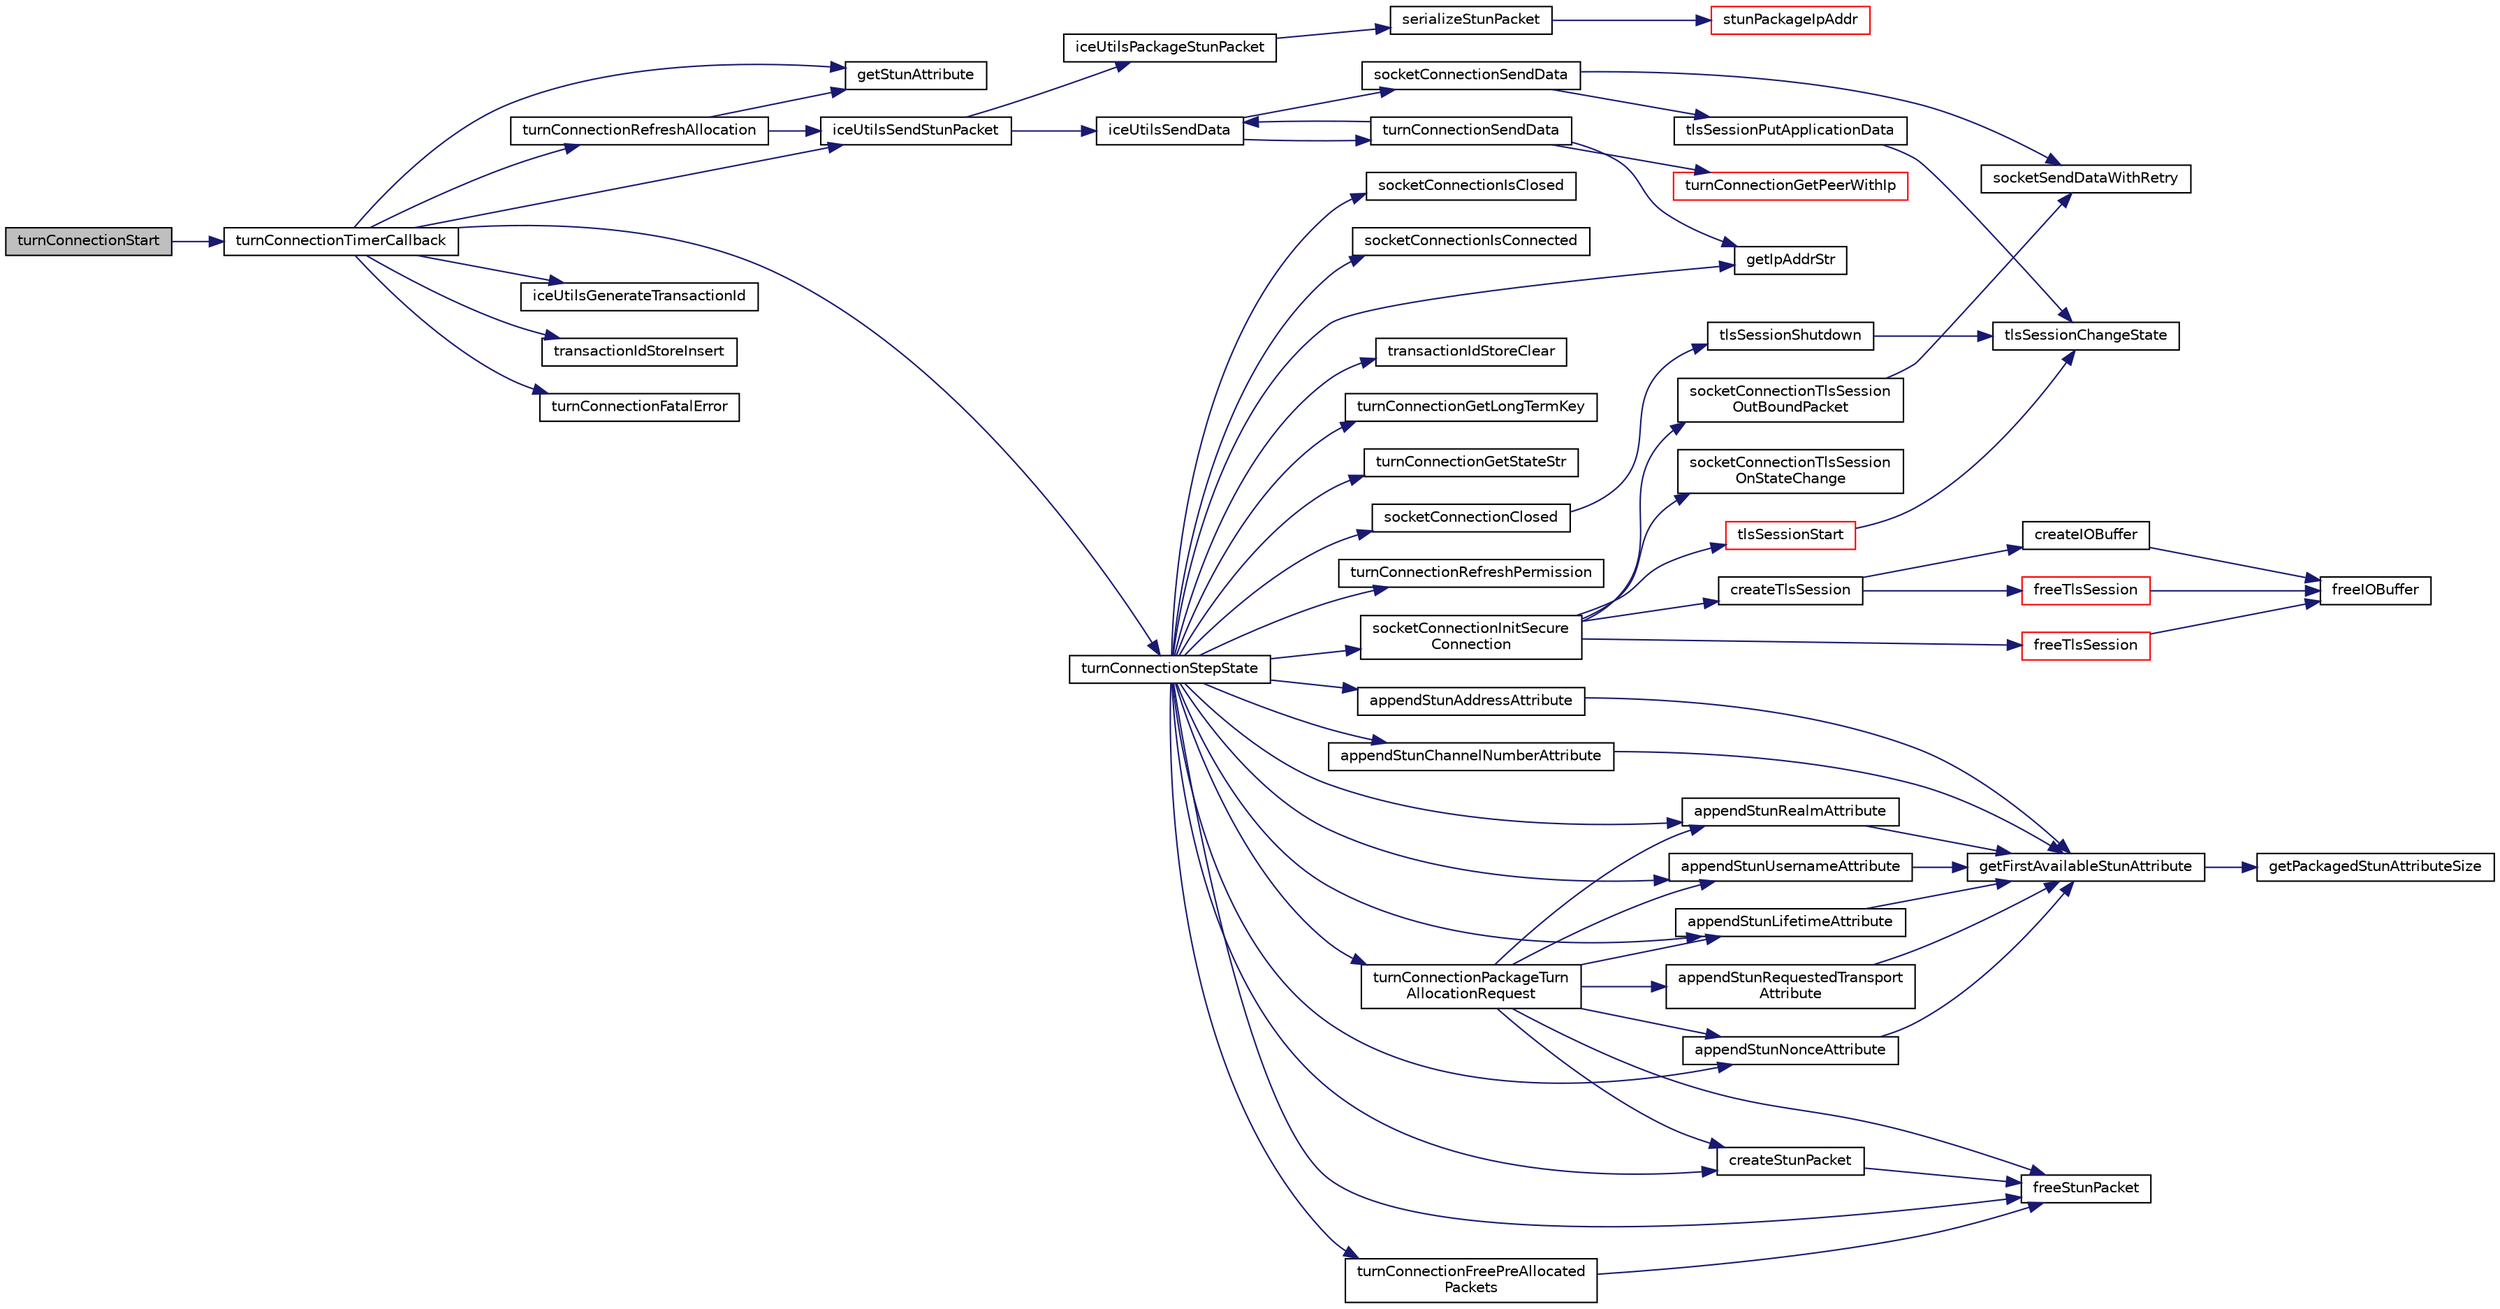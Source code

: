 digraph "turnConnectionStart"
{
 // LATEX_PDF_SIZE
  edge [fontname="Helvetica",fontsize="10",labelfontname="Helvetica",labelfontsize="10"];
  node [fontname="Helvetica",fontsize="10",shape=record];
  rankdir="LR";
  Node1 [label="turnConnectionStart",height=0.2,width=0.4,color="black", fillcolor="grey75", style="filled", fontcolor="black",tooltip=" "];
  Node1 -> Node2 [color="midnightblue",fontsize="10",style="solid",fontname="Helvetica"];
  Node2 [label="turnConnectionTimerCallback",height=0.2,width=0.4,color="black", fillcolor="white", style="filled",URL="$TurnConnection_8c.html#af01ecc35132ec796882b5cfca6c25e0c",tooltip=" "];
  Node2 -> Node3 [color="midnightblue",fontsize="10",style="solid",fontname="Helvetica"];
  Node3 [label="getStunAttribute",height=0.2,width=0.4,color="black", fillcolor="white", style="filled",URL="$Stun_8c.html#a248e137a0c4fac05726e2182c0c1f383",tooltip=" "];
  Node2 -> Node4 [color="midnightblue",fontsize="10",style="solid",fontname="Helvetica"];
  Node4 [label="iceUtilsGenerateTransactionId",height=0.2,width=0.4,color="black", fillcolor="white", style="filled",URL="$IceUtils_8c.html#a89ee133f24fad86858f66674cde36103",tooltip=" "];
  Node2 -> Node5 [color="midnightblue",fontsize="10",style="solid",fontname="Helvetica"];
  Node5 [label="iceUtilsSendStunPacket",height=0.2,width=0.4,color="black", fillcolor="white", style="filled",URL="$IceUtils_8c.html#a163008ed55dd5e46e25737a89d5beabb",tooltip=" "];
  Node5 -> Node6 [color="midnightblue",fontsize="10",style="solid",fontname="Helvetica"];
  Node6 [label="iceUtilsPackageStunPacket",height=0.2,width=0.4,color="black", fillcolor="white", style="filled",URL="$IceUtils_8c.html#a05a5f1ea3d3d4e73bdb4298e75f56d15",tooltip=" "];
  Node6 -> Node7 [color="midnightblue",fontsize="10",style="solid",fontname="Helvetica"];
  Node7 [label="serializeStunPacket",height=0.2,width=0.4,color="black", fillcolor="white", style="filled",URL="$Stun_8c.html#a343599eb21e2e725f465200f72c476d8",tooltip=" "];
  Node7 -> Node8 [color="midnightblue",fontsize="10",style="solid",fontname="Helvetica"];
  Node8 [label="stunPackageIpAddr",height=0.2,width=0.4,color="red", fillcolor="white", style="filled",URL="$Stun_8c.html#a0ff5d54538a4e80eca46314552a3e993",tooltip=" "];
  Node5 -> Node10 [color="midnightblue",fontsize="10",style="solid",fontname="Helvetica"];
  Node10 [label="iceUtilsSendData",height=0.2,width=0.4,color="black", fillcolor="white", style="filled",URL="$IceUtils_8c.html#abffd2f385a91e5840b12912df46777d4",tooltip=" "];
  Node10 -> Node11 [color="midnightblue",fontsize="10",style="solid",fontname="Helvetica"];
  Node11 [label="socketConnectionSendData",height=0.2,width=0.4,color="black", fillcolor="white", style="filled",URL="$SocketConnection_8c.html#abbba4e0cf8c625191e47489fca04d9b7",tooltip=" "];
  Node11 -> Node12 [color="midnightblue",fontsize="10",style="solid",fontname="Helvetica"];
  Node12 [label="socketSendDataWithRetry",height=0.2,width=0.4,color="black", fillcolor="white", style="filled",URL="$SocketConnection_8c.html#a731488b5d3008cdfe4ba64b9ab1ec891",tooltip=" "];
  Node11 -> Node13 [color="midnightblue",fontsize="10",style="solid",fontname="Helvetica"];
  Node13 [label="tlsSessionPutApplicationData",height=0.2,width=0.4,color="black", fillcolor="white", style="filled",URL="$Tls_8h.html#ad7b4cabf02bfbbc2d36e3abe4163fff2",tooltip=" "];
  Node13 -> Node14 [color="midnightblue",fontsize="10",style="solid",fontname="Helvetica"];
  Node14 [label="tlsSessionChangeState",height=0.2,width=0.4,color="black", fillcolor="white", style="filled",URL="$Tls_8c.html#a7dbb041b5b15c6784e9f57a09a08d467",tooltip=" "];
  Node10 -> Node15 [color="midnightblue",fontsize="10",style="solid",fontname="Helvetica"];
  Node15 [label="turnConnectionSendData",height=0.2,width=0.4,color="black", fillcolor="white", style="filled",URL="$TurnConnection_8c.html#a0d996d98abef81b2f6c54be480ef7ea1",tooltip=" "];
  Node15 -> Node16 [color="midnightblue",fontsize="10",style="solid",fontname="Helvetica"];
  Node16 [label="getIpAddrStr",height=0.2,width=0.4,color="black", fillcolor="white", style="filled",URL="$Network_8c.html#afaa547109e09c5a34437553b7258e818",tooltip=" "];
  Node15 -> Node10 [color="midnightblue",fontsize="10",style="solid",fontname="Helvetica"];
  Node15 -> Node17 [color="midnightblue",fontsize="10",style="solid",fontname="Helvetica"];
  Node17 [label="turnConnectionGetPeerWithIp",height=0.2,width=0.4,color="red", fillcolor="white", style="filled",URL="$TurnConnection_8c.html#a9554f30fbafbccca935277837ee1b2dc",tooltip=" "];
  Node2 -> Node19 [color="midnightblue",fontsize="10",style="solid",fontname="Helvetica"];
  Node19 [label="transactionIdStoreInsert",height=0.2,width=0.4,color="black", fillcolor="white", style="filled",URL="$IceUtils_8c.html#acfc63004cbbadc9fa89e311798da9ab6",tooltip=" "];
  Node2 -> Node20 [color="midnightblue",fontsize="10",style="solid",fontname="Helvetica"];
  Node20 [label="turnConnectionFatalError",height=0.2,width=0.4,color="black", fillcolor="white", style="filled",URL="$TurnConnection_8c.html#af4341add5387bdfe56b1916ed0d9fed1",tooltip=" "];
  Node2 -> Node21 [color="midnightblue",fontsize="10",style="solid",fontname="Helvetica"];
  Node21 [label="turnConnectionRefreshAllocation",height=0.2,width=0.4,color="black", fillcolor="white", style="filled",URL="$TurnConnection_8c.html#a46459e6ac66501521c9160b1fcdf6d84",tooltip=" "];
  Node21 -> Node3 [color="midnightblue",fontsize="10",style="solid",fontname="Helvetica"];
  Node21 -> Node5 [color="midnightblue",fontsize="10",style="solid",fontname="Helvetica"];
  Node2 -> Node22 [color="midnightblue",fontsize="10",style="solid",fontname="Helvetica"];
  Node22 [label="turnConnectionStepState",height=0.2,width=0.4,color="black", fillcolor="white", style="filled",URL="$TurnConnection_8c.html#ae091e90d262a8b35996555dbc4f0d7d9",tooltip=" "];
  Node22 -> Node23 [color="midnightblue",fontsize="10",style="solid",fontname="Helvetica"];
  Node23 [label="appendStunAddressAttribute",height=0.2,width=0.4,color="black", fillcolor="white", style="filled",URL="$Stun_8c.html#ac341869341895d4bc3e767118bd27806",tooltip=" "];
  Node23 -> Node24 [color="midnightblue",fontsize="10",style="solid",fontname="Helvetica"];
  Node24 [label="getFirstAvailableStunAttribute",height=0.2,width=0.4,color="black", fillcolor="white", style="filled",URL="$Stun_8c.html#afbb87626b5ffeae605b82cbdc3a9dced",tooltip=" "];
  Node24 -> Node25 [color="midnightblue",fontsize="10",style="solid",fontname="Helvetica"];
  Node25 [label="getPackagedStunAttributeSize",height=0.2,width=0.4,color="black", fillcolor="white", style="filled",URL="$Stun_8c.html#a7eb2163f10655ff99f6523ffedb30769",tooltip=" "];
  Node22 -> Node26 [color="midnightblue",fontsize="10",style="solid",fontname="Helvetica"];
  Node26 [label="appendStunChannelNumberAttribute",height=0.2,width=0.4,color="black", fillcolor="white", style="filled",URL="$Stun_8c.html#a5852b6e07e38ec4c7301be13bc6bf9e3",tooltip=" "];
  Node26 -> Node24 [color="midnightblue",fontsize="10",style="solid",fontname="Helvetica"];
  Node22 -> Node27 [color="midnightblue",fontsize="10",style="solid",fontname="Helvetica"];
  Node27 [label="appendStunLifetimeAttribute",height=0.2,width=0.4,color="black", fillcolor="white", style="filled",URL="$Stun_8c.html#a2116190fb63abb09d5f672808425bd87",tooltip=" "];
  Node27 -> Node24 [color="midnightblue",fontsize="10",style="solid",fontname="Helvetica"];
  Node22 -> Node28 [color="midnightblue",fontsize="10",style="solid",fontname="Helvetica"];
  Node28 [label="appendStunNonceAttribute",height=0.2,width=0.4,color="black", fillcolor="white", style="filled",URL="$Stun_8c.html#ac82c9a5d3112633ed3c450c5ccf66e39",tooltip=" "];
  Node28 -> Node24 [color="midnightblue",fontsize="10",style="solid",fontname="Helvetica"];
  Node22 -> Node29 [color="midnightblue",fontsize="10",style="solid",fontname="Helvetica"];
  Node29 [label="appendStunRealmAttribute",height=0.2,width=0.4,color="black", fillcolor="white", style="filled",URL="$Stun_8c.html#a91257d50ef47eba1f7e9d1aa5a3132f5",tooltip=" "];
  Node29 -> Node24 [color="midnightblue",fontsize="10",style="solid",fontname="Helvetica"];
  Node22 -> Node30 [color="midnightblue",fontsize="10",style="solid",fontname="Helvetica"];
  Node30 [label="appendStunUsernameAttribute",height=0.2,width=0.4,color="black", fillcolor="white", style="filled",URL="$Stun_8c.html#a2a621853bf20ca509f3846e179cd08df",tooltip=" "];
  Node30 -> Node24 [color="midnightblue",fontsize="10",style="solid",fontname="Helvetica"];
  Node22 -> Node31 [color="midnightblue",fontsize="10",style="solid",fontname="Helvetica"];
  Node31 [label="createStunPacket",height=0.2,width=0.4,color="black", fillcolor="white", style="filled",URL="$Stun_8c.html#a82bd20e19952bf247d16b639fc091a34",tooltip=" "];
  Node31 -> Node32 [color="midnightblue",fontsize="10",style="solid",fontname="Helvetica"];
  Node32 [label="freeStunPacket",height=0.2,width=0.4,color="black", fillcolor="white", style="filled",URL="$Stun_8c.html#a2ac5f96729bf2bfce45f59c72db4ff43",tooltip=" "];
  Node22 -> Node32 [color="midnightblue",fontsize="10",style="solid",fontname="Helvetica"];
  Node22 -> Node16 [color="midnightblue",fontsize="10",style="solid",fontname="Helvetica"];
  Node22 -> Node33 [color="midnightblue",fontsize="10",style="solid",fontname="Helvetica"];
  Node33 [label="socketConnectionClosed",height=0.2,width=0.4,color="black", fillcolor="white", style="filled",URL="$SocketConnection_8c.html#ae1067d81a0037b1cb7e2275d55b554a4",tooltip=" "];
  Node33 -> Node34 [color="midnightblue",fontsize="10",style="solid",fontname="Helvetica"];
  Node34 [label="tlsSessionShutdown",height=0.2,width=0.4,color="black", fillcolor="white", style="filled",URL="$Tls_8h.html#a8958186faf233249645017a55c80e1fc",tooltip=" "];
  Node34 -> Node14 [color="midnightblue",fontsize="10",style="solid",fontname="Helvetica"];
  Node22 -> Node35 [color="midnightblue",fontsize="10",style="solid",fontname="Helvetica"];
  Node35 [label="socketConnectionInitSecure\lConnection",height=0.2,width=0.4,color="black", fillcolor="white", style="filled",URL="$SocketConnection_8c.html#a0842946fe56ca18ca71603a5521ea36f",tooltip=" "];
  Node35 -> Node36 [color="midnightblue",fontsize="10",style="solid",fontname="Helvetica"];
  Node36 [label="createTlsSession",height=0.2,width=0.4,color="black", fillcolor="white", style="filled",URL="$Tls_8h.html#a2adef1296769de182eb886ea34a968c4",tooltip=" "];
  Node36 -> Node37 [color="midnightblue",fontsize="10",style="solid",fontname="Helvetica"];
  Node37 [label="createIOBuffer",height=0.2,width=0.4,color="black", fillcolor="white", style="filled",URL="$IOBuffer_8c.html#ab546267bacecbe0c2c65a2286df9dfc4",tooltip=" "];
  Node37 -> Node38 [color="midnightblue",fontsize="10",style="solid",fontname="Helvetica"];
  Node38 [label="freeIOBuffer",height=0.2,width=0.4,color="black", fillcolor="white", style="filled",URL="$IOBuffer_8c.html#a716982d27f4e9cf43d6737555e684289",tooltip=" "];
  Node36 -> Node39 [color="midnightblue",fontsize="10",style="solid",fontname="Helvetica"];
  Node39 [label="freeTlsSession",height=0.2,width=0.4,color="red", fillcolor="white", style="filled",URL="$Tls__mbedtls_8c.html#aa94c64c8b1c8378f85d7081459ec9425",tooltip=" "];
  Node39 -> Node38 [color="midnightblue",fontsize="10",style="solid",fontname="Helvetica"];
  Node35 -> Node41 [color="midnightblue",fontsize="10",style="solid",fontname="Helvetica"];
  Node41 [label="freeTlsSession",height=0.2,width=0.4,color="red", fillcolor="white", style="filled",URL="$Tls_8h.html#a5913d6c2f44307241d2402af463f9fec",tooltip=" "];
  Node41 -> Node38 [color="midnightblue",fontsize="10",style="solid",fontname="Helvetica"];
  Node35 -> Node42 [color="midnightblue",fontsize="10",style="solid",fontname="Helvetica"];
  Node42 [label="socketConnectionTlsSession\lOnStateChange",height=0.2,width=0.4,color="black", fillcolor="white", style="filled",URL="$SocketConnection_8c.html#aa405e61d0a88b32967019eead41f0ef4",tooltip=" "];
  Node35 -> Node43 [color="midnightblue",fontsize="10",style="solid",fontname="Helvetica"];
  Node43 [label="socketConnectionTlsSession\lOutBoundPacket",height=0.2,width=0.4,color="black", fillcolor="white", style="filled",URL="$SocketConnection_8c.html#a51db4f494654a352dc80cb5094cd5061",tooltip=" "];
  Node43 -> Node12 [color="midnightblue",fontsize="10",style="solid",fontname="Helvetica"];
  Node35 -> Node44 [color="midnightblue",fontsize="10",style="solid",fontname="Helvetica"];
  Node44 [label="tlsSessionStart",height=0.2,width=0.4,color="red", fillcolor="white", style="filled",URL="$Tls_8h.html#a2158f2643cad7b1d8c01bc772746f20e",tooltip=" "];
  Node44 -> Node14 [color="midnightblue",fontsize="10",style="solid",fontname="Helvetica"];
  Node22 -> Node51 [color="midnightblue",fontsize="10",style="solid",fontname="Helvetica"];
  Node51 [label="socketConnectionIsClosed",height=0.2,width=0.4,color="black", fillcolor="white", style="filled",URL="$SocketConnection_8c.html#a019b8d1916f47014aa641bec419cc68f",tooltip=" "];
  Node22 -> Node52 [color="midnightblue",fontsize="10",style="solid",fontname="Helvetica"];
  Node52 [label="socketConnectionIsConnected",height=0.2,width=0.4,color="black", fillcolor="white", style="filled",URL="$SocketConnection_8c.html#aac8eeb6d42a35111dbe2ee0d1e8c1952",tooltip=" "];
  Node22 -> Node53 [color="midnightblue",fontsize="10",style="solid",fontname="Helvetica"];
  Node53 [label="transactionIdStoreClear",height=0.2,width=0.4,color="black", fillcolor="white", style="filled",URL="$IceUtils_8c.html#a5b4d042f26dbfd3ca5972e42fde7886e",tooltip=" "];
  Node22 -> Node54 [color="midnightblue",fontsize="10",style="solid",fontname="Helvetica"];
  Node54 [label="turnConnectionFreePreAllocated\lPackets",height=0.2,width=0.4,color="black", fillcolor="white", style="filled",URL="$TurnConnection_8c.html#aad130b1edfa1b039733e0595c43ffd39",tooltip=" "];
  Node54 -> Node32 [color="midnightblue",fontsize="10",style="solid",fontname="Helvetica"];
  Node22 -> Node55 [color="midnightblue",fontsize="10",style="solid",fontname="Helvetica"];
  Node55 [label="turnConnectionGetLongTermKey",height=0.2,width=0.4,color="black", fillcolor="white", style="filled",URL="$TurnConnection_8c.html#a06fb51db18350bfd7bdaa283122e8109",tooltip=" "];
  Node22 -> Node56 [color="midnightblue",fontsize="10",style="solid",fontname="Helvetica"];
  Node56 [label="turnConnectionGetStateStr",height=0.2,width=0.4,color="black", fillcolor="white", style="filled",URL="$TurnConnection_8c.html#a11b4f824855769674d8fbea08846413d",tooltip=" "];
  Node22 -> Node57 [color="midnightblue",fontsize="10",style="solid",fontname="Helvetica"];
  Node57 [label="turnConnectionPackageTurn\lAllocationRequest",height=0.2,width=0.4,color="black", fillcolor="white", style="filled",URL="$TurnConnection_8c.html#a06a0f12aa630dbc36d8343e120c8f216",tooltip=" "];
  Node57 -> Node27 [color="midnightblue",fontsize="10",style="solid",fontname="Helvetica"];
  Node57 -> Node28 [color="midnightblue",fontsize="10",style="solid",fontname="Helvetica"];
  Node57 -> Node29 [color="midnightblue",fontsize="10",style="solid",fontname="Helvetica"];
  Node57 -> Node58 [color="midnightblue",fontsize="10",style="solid",fontname="Helvetica"];
  Node58 [label="appendStunRequestedTransport\lAttribute",height=0.2,width=0.4,color="black", fillcolor="white", style="filled",URL="$Stun_8c.html#a66414b6fb7b70d15467fc1ce7543ec8d",tooltip=" "];
  Node58 -> Node24 [color="midnightblue",fontsize="10",style="solid",fontname="Helvetica"];
  Node57 -> Node30 [color="midnightblue",fontsize="10",style="solid",fontname="Helvetica"];
  Node57 -> Node31 [color="midnightblue",fontsize="10",style="solid",fontname="Helvetica"];
  Node57 -> Node32 [color="midnightblue",fontsize="10",style="solid",fontname="Helvetica"];
  Node22 -> Node59 [color="midnightblue",fontsize="10",style="solid",fontname="Helvetica"];
  Node59 [label="turnConnectionRefreshPermission",height=0.2,width=0.4,color="black", fillcolor="white", style="filled",URL="$TurnConnection_8c.html#afd8fa73bbfdae1edf268589b7c56c917",tooltip=" "];
}
